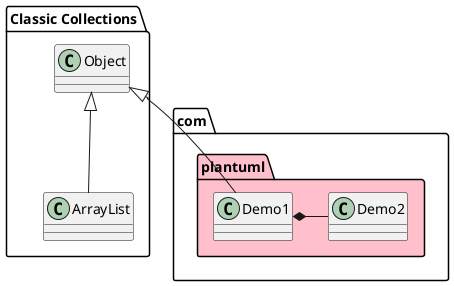@startuml
package "Classic Collections" #ffffff {
Object <|-- ArrayList
}

package "com.plantuml" #pink {
Object <|-- Demo1

Demo1 *- Demo2
}
@enduml

@startuml
' package style
' scale指令用于调整图表元素的整体大小比例
' scale 1 就表示与原比例一致
' scale 750 width 表示设置整体宽度为750像素，其他成比例
scale 750 width

package foo1 <<Node>> {
' 正方体
  class Class1
}

package foo2 <<Rectangle>> {
' 矩形
  class Class2
}

package foo3 <<Folder>> {
  class Class3
}

package foo4 <<Frame>> {
  class Class4
}

package foo5 <<Cloud>> {
  class Class5
}

package foo6 <<Database>> {
  class Class6
}
@enduml

@startuml
' links between packages
package A <<Node>> {
}
package B <<Node>> {
}
A +-- B
@enduml
